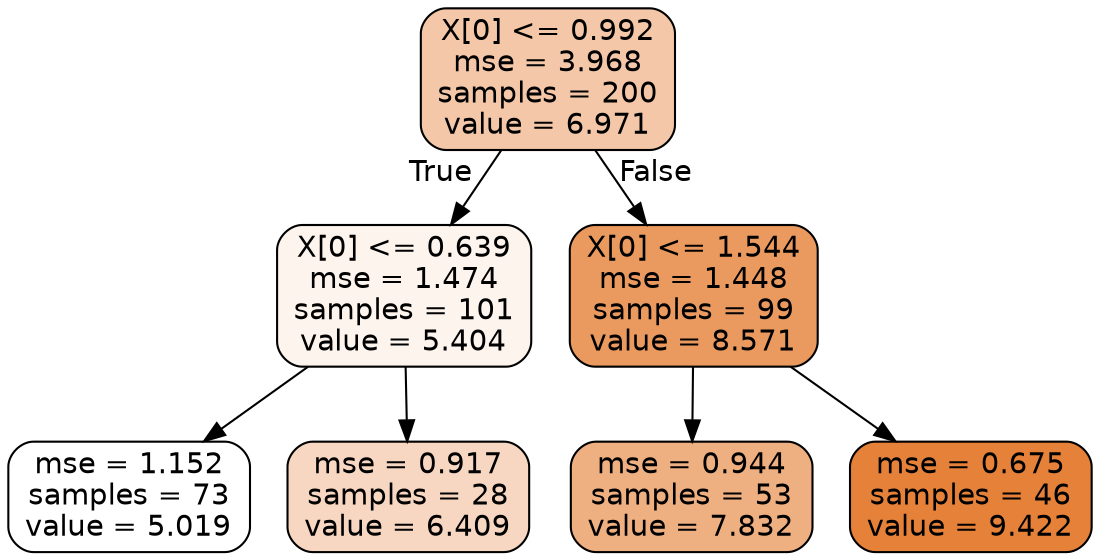 digraph Tree {
node [shape=box, style="filled, rounded", color="black", fontname=helvetica] ;
edge [fontname=helvetica] ;
0 [label="X[0] <= 0.992\nmse = 3.968\nsamples = 200\nvalue = 6.971", fillcolor="#f3c7a7"] ;
1 [label="X[0] <= 0.639\nmse = 1.474\nsamples = 101\nvalue = 5.404", fillcolor="#fdf4ee"] ;
0 -> 1 [labeldistance=2.5, labelangle=45, headlabel="True"] ;
2 [label="mse = 1.152\nsamples = 73\nvalue = 5.019", fillcolor="#ffffff"] ;
1 -> 2 ;
3 [label="mse = 0.917\nsamples = 28\nvalue = 6.409", fillcolor="#f7d7c1"] ;
1 -> 3 ;
4 [label="X[0] <= 1.544\nmse = 1.448\nsamples = 99\nvalue = 8.571", fillcolor="#ea995f"] ;
0 -> 4 [labeldistance=2.5, labelangle=-45, headlabel="False"] ;
5 [label="mse = 0.944\nsamples = 53\nvalue = 7.832", fillcolor="#eeaf81"] ;
4 -> 5 ;
6 [label="mse = 0.675\nsamples = 46\nvalue = 9.422", fillcolor="#e58139"] ;
4 -> 6 ;
}